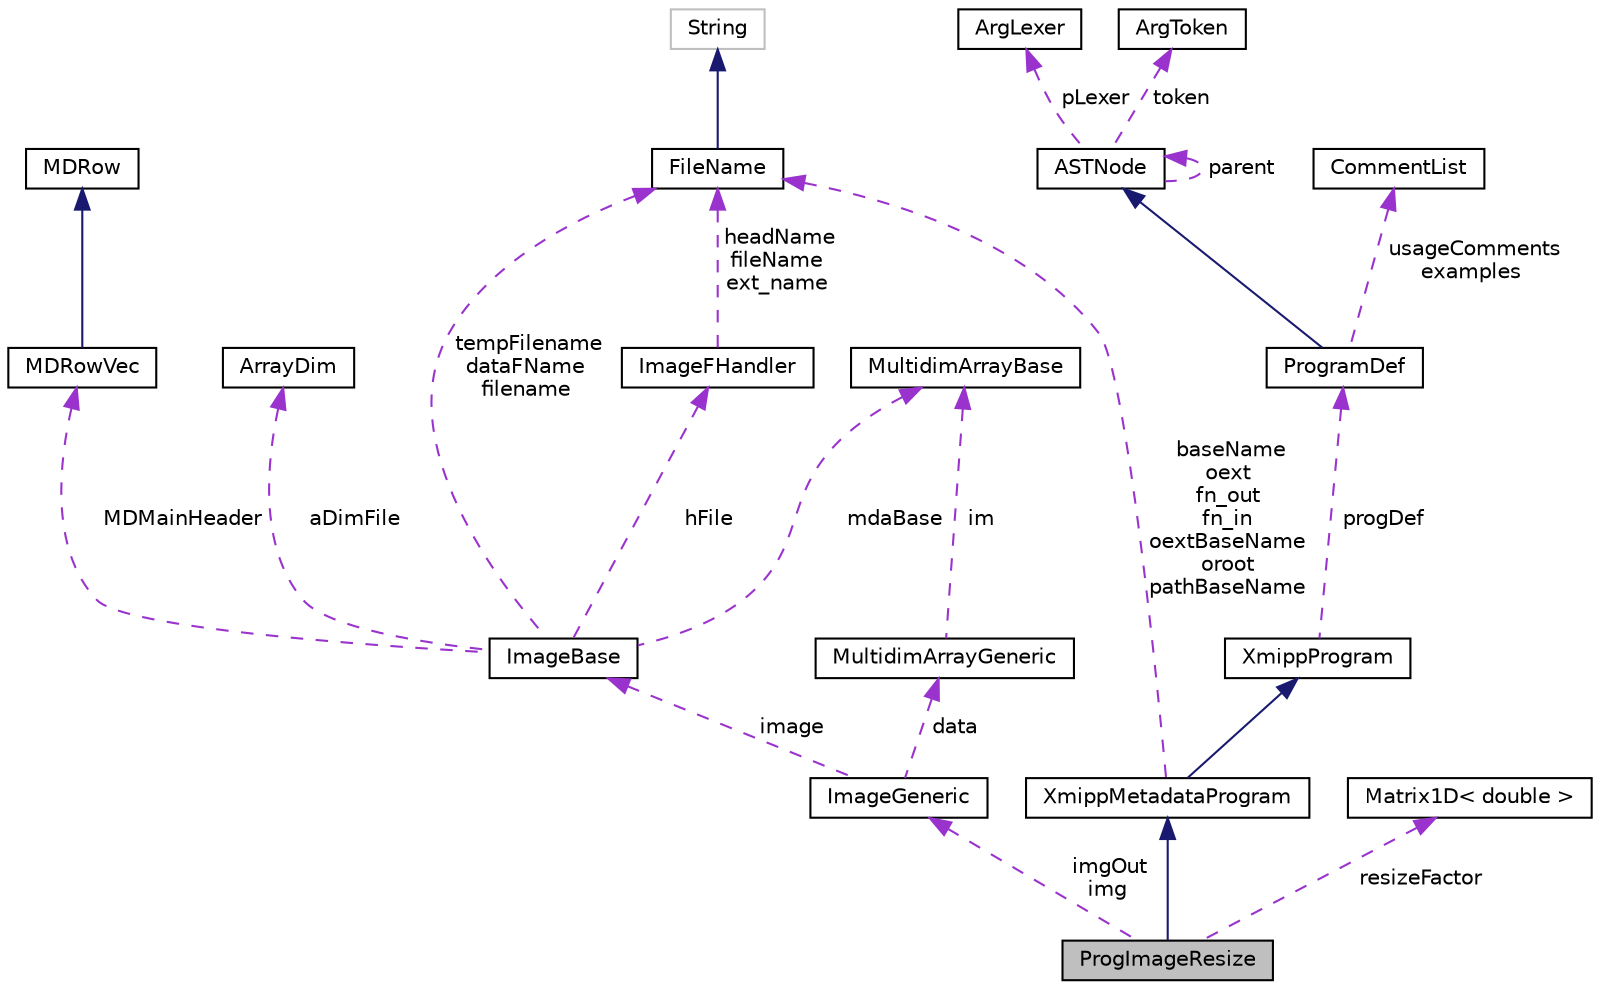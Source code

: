 digraph "ProgImageResize"
{
  edge [fontname="Helvetica",fontsize="10",labelfontname="Helvetica",labelfontsize="10"];
  node [fontname="Helvetica",fontsize="10",shape=record];
  Node3 [label="ProgImageResize",height=0.2,width=0.4,color="black", fillcolor="grey75", style="filled", fontcolor="black"];
  Node4 -> Node3 [dir="back",color="midnightblue",fontsize="10",style="solid",fontname="Helvetica"];
  Node4 [label="XmippMetadataProgram",height=0.2,width=0.4,color="black", fillcolor="white", style="filled",URL="$classXmippMetadataProgram.html"];
  Node5 -> Node4 [dir="back",color="midnightblue",fontsize="10",style="solid",fontname="Helvetica"];
  Node5 [label="XmippProgram",height=0.2,width=0.4,color="black", fillcolor="white", style="filled",URL="$classXmippProgram.html"];
  Node6 -> Node5 [dir="back",color="darkorchid3",fontsize="10",style="dashed",label=" progDef" ,fontname="Helvetica"];
  Node6 [label="ProgramDef",height=0.2,width=0.4,color="black", fillcolor="white", style="filled",URL="$classProgramDef.html"];
  Node7 -> Node6 [dir="back",color="midnightblue",fontsize="10",style="solid",fontname="Helvetica"];
  Node7 [label="ASTNode",height=0.2,width=0.4,color="black", fillcolor="white", style="filled",URL="$classASTNode.html"];
  Node8 -> Node7 [dir="back",color="darkorchid3",fontsize="10",style="dashed",label=" token" ,fontname="Helvetica"];
  Node8 [label="ArgToken",height=0.2,width=0.4,color="black", fillcolor="white", style="filled",URL="$classArgToken.html"];
  Node9 -> Node7 [dir="back",color="darkorchid3",fontsize="10",style="dashed",label=" pLexer" ,fontname="Helvetica"];
  Node9 [label="ArgLexer",height=0.2,width=0.4,color="black", fillcolor="white", style="filled",URL="$classArgLexer.html"];
  Node7 -> Node7 [dir="back",color="darkorchid3",fontsize="10",style="dashed",label=" parent" ,fontname="Helvetica"];
  Node10 -> Node6 [dir="back",color="darkorchid3",fontsize="10",style="dashed",label=" usageComments\nexamples" ,fontname="Helvetica"];
  Node10 [label="CommentList",height=0.2,width=0.4,color="black", fillcolor="white", style="filled",URL="$classCommentList.html"];
  Node11 -> Node4 [dir="back",color="darkorchid3",fontsize="10",style="dashed",label=" baseName\noext\nfn_out\nfn_in\noextBaseName\noroot\npathBaseName" ,fontname="Helvetica"];
  Node11 [label="FileName",height=0.2,width=0.4,color="black", fillcolor="white", style="filled",URL="$classFileName.html"];
  Node12 -> Node11 [dir="back",color="midnightblue",fontsize="10",style="solid",fontname="Helvetica"];
  Node12 [label="String",height=0.2,width=0.4,color="grey75", fillcolor="white", style="filled"];
  Node13 -> Node3 [dir="back",color="darkorchid3",fontsize="10",style="dashed",label=" resizeFactor" ,fontname="Helvetica"];
  Node13 [label="Matrix1D\< double \>",height=0.2,width=0.4,color="black", fillcolor="white", style="filled",URL="$classMatrix1D.html"];
  Node14 -> Node3 [dir="back",color="darkorchid3",fontsize="10",style="dashed",label=" imgOut\nimg" ,fontname="Helvetica"];
  Node14 [label="ImageGeneric",height=0.2,width=0.4,color="black", fillcolor="white", style="filled",URL="$classImageGeneric.html"];
  Node15 -> Node14 [dir="back",color="darkorchid3",fontsize="10",style="dashed",label=" image" ,fontname="Helvetica"];
  Node15 [label="ImageBase",height=0.2,width=0.4,color="black", fillcolor="white", style="filled",URL="$classImageBase.html",tooltip="Image base class. "];
  Node16 -> Node15 [dir="back",color="darkorchid3",fontsize="10",style="dashed",label=" mdaBase" ,fontname="Helvetica"];
  Node16 [label="MultidimArrayBase",height=0.2,width=0.4,color="black", fillcolor="white", style="filled",URL="$classMultidimArrayBase.html"];
  Node17 -> Node15 [dir="back",color="darkorchid3",fontsize="10",style="dashed",label=" MDMainHeader" ,fontname="Helvetica"];
  Node17 [label="MDRowVec",height=0.2,width=0.4,color="black", fillcolor="white", style="filled",URL="$classMDRowVec.html"];
  Node18 -> Node17 [dir="back",color="midnightblue",fontsize="10",style="solid",fontname="Helvetica"];
  Node18 [label="MDRow",height=0.2,width=0.4,color="black", fillcolor="white", style="filled",URL="$classMDRow.html"];
  Node19 -> Node15 [dir="back",color="darkorchid3",fontsize="10",style="dashed",label=" hFile" ,fontname="Helvetica"];
  Node19 [label="ImageFHandler",height=0.2,width=0.4,color="black", fillcolor="white", style="filled",URL="$structImageFHandler.html"];
  Node11 -> Node19 [dir="back",color="darkorchid3",fontsize="10",style="dashed",label=" headName\nfileName\next_name" ,fontname="Helvetica"];
  Node20 -> Node15 [dir="back",color="darkorchid3",fontsize="10",style="dashed",label=" aDimFile" ,fontname="Helvetica"];
  Node20 [label="ArrayDim",height=0.2,width=0.4,color="black", fillcolor="white", style="filled",URL="$structArrayDim.html"];
  Node11 -> Node15 [dir="back",color="darkorchid3",fontsize="10",style="dashed",label=" tempFilename\ndataFName\nfilename" ,fontname="Helvetica"];
  Node21 -> Node14 [dir="back",color="darkorchid3",fontsize="10",style="dashed",label=" data" ,fontname="Helvetica"];
  Node21 [label="MultidimArrayGeneric",height=0.2,width=0.4,color="black", fillcolor="white", style="filled",URL="$classMultidimArrayGeneric.html"];
  Node16 -> Node21 [dir="back",color="darkorchid3",fontsize="10",style="dashed",label=" im" ,fontname="Helvetica"];
}
